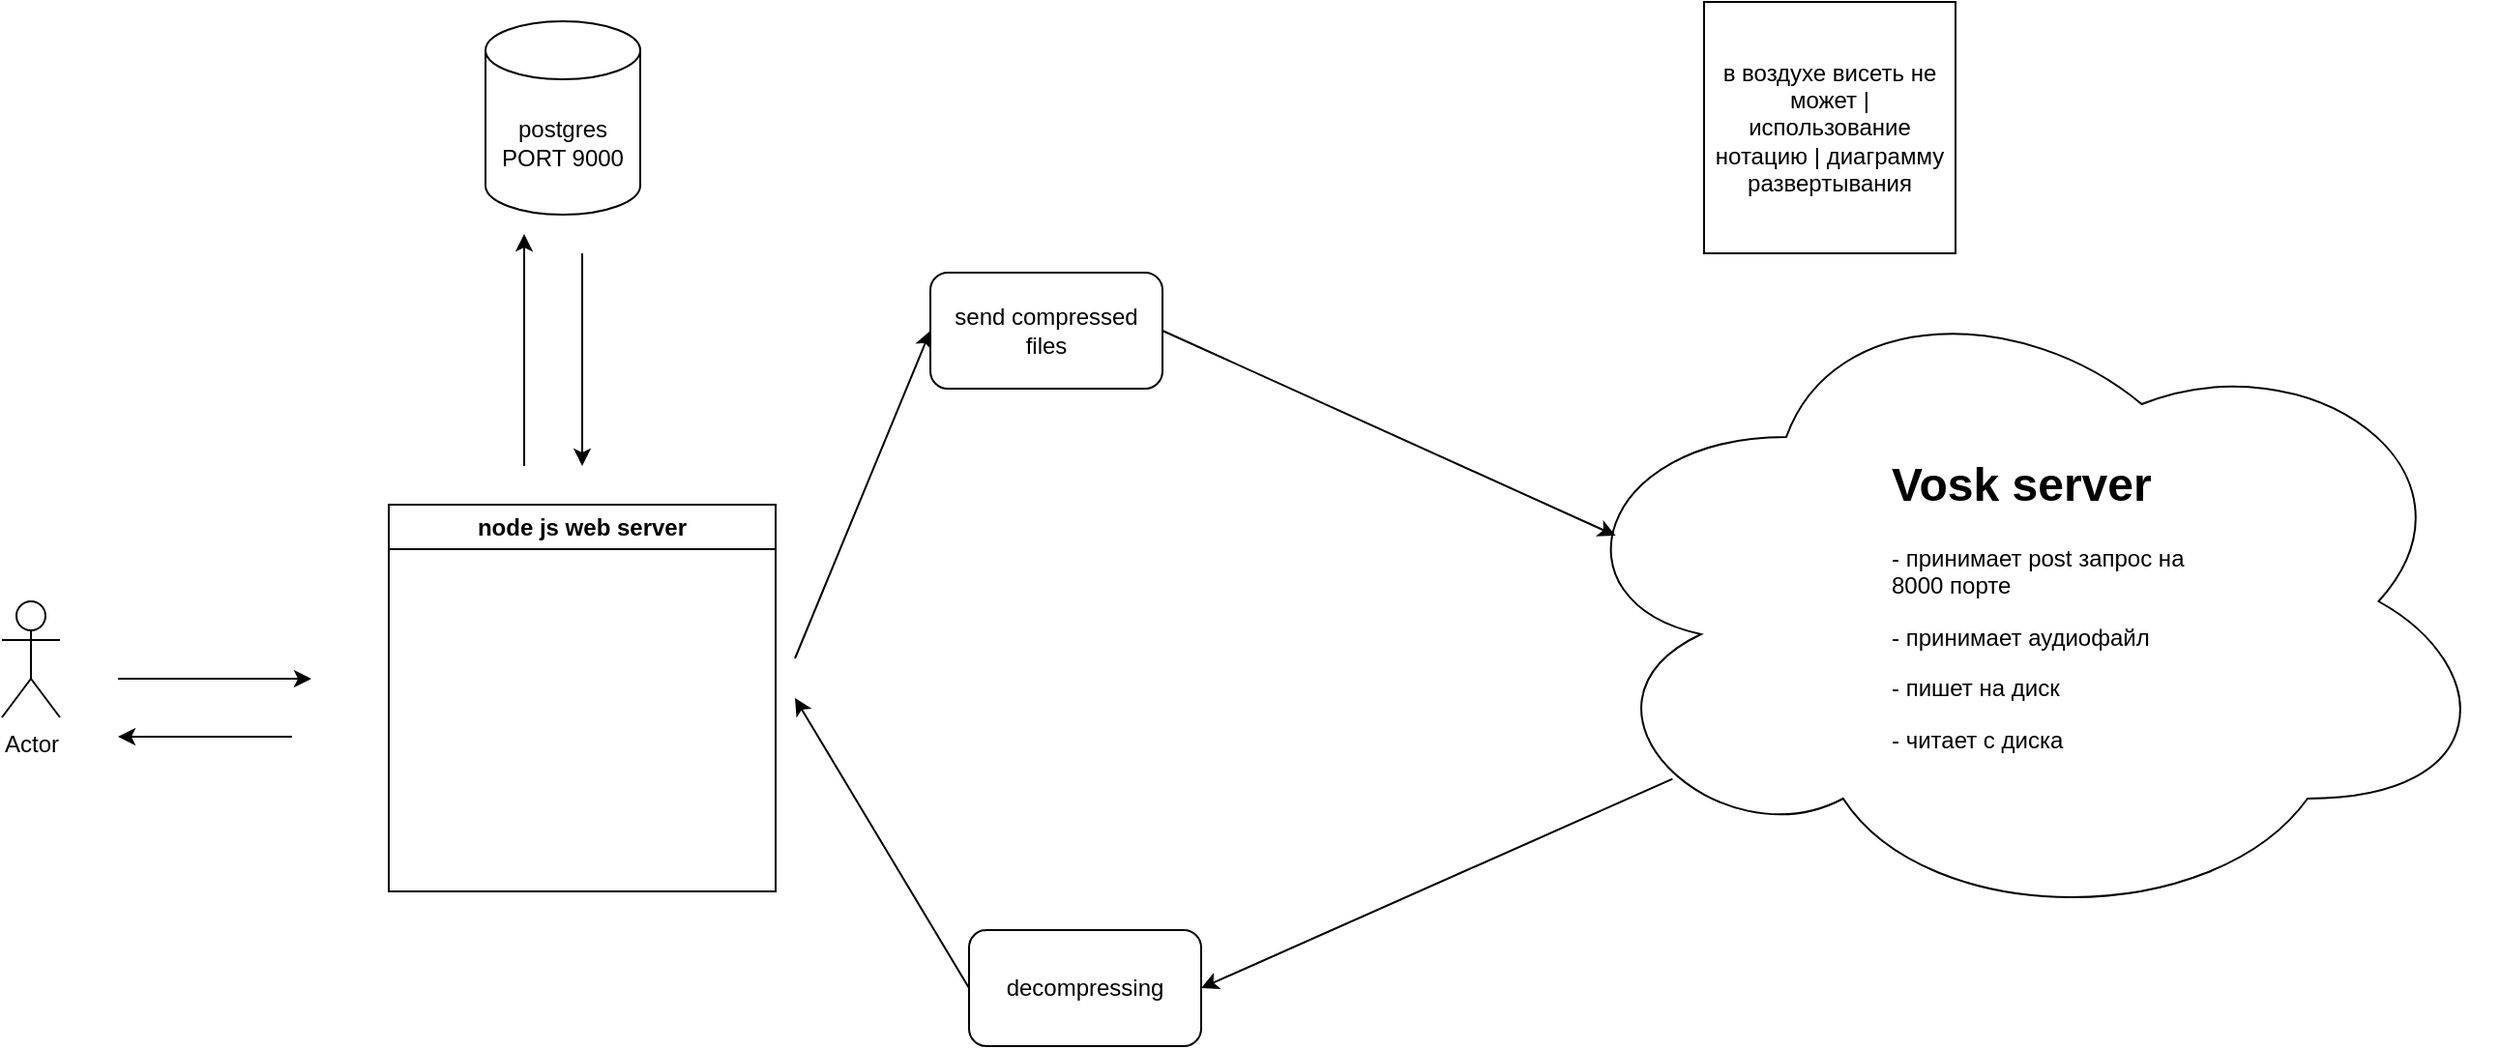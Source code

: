 <mxfile version="22.1.11" type="github">
  <diagram name="Page-1" id="qapHlrJata4IxNeS4Zqt">
    <mxGraphModel dx="1293" dy="845" grid="1" gridSize="10" guides="1" tooltips="1" connect="1" arrows="1" fold="1" page="1" pageScale="1" pageWidth="827" pageHeight="1169" math="0" shadow="0">
      <root>
        <mxCell id="0" />
        <mxCell id="1" parent="0" />
        <mxCell id="-_jK1nT8DZaaPacfazFZ-1" value="Actor" style="shape=umlActor;verticalLabelPosition=bottom;verticalAlign=top;html=1;outlineConnect=0;" vertex="1" parent="1">
          <mxGeometry x="80" y="330" width="30" height="60" as="geometry" />
        </mxCell>
        <mxCell id="-_jK1nT8DZaaPacfazFZ-2" value="" style="ellipse;shape=cloud;whiteSpace=wrap;html=1;" vertex="1" parent="1">
          <mxGeometry x="880" y="160" width="490" height="340" as="geometry" />
        </mxCell>
        <mxCell id="-_jK1nT8DZaaPacfazFZ-3" value="node js web server" style="swimlane;whiteSpace=wrap;html=1;" vertex="1" parent="1">
          <mxGeometry x="280" y="280" width="200" height="200" as="geometry" />
        </mxCell>
        <mxCell id="-_jK1nT8DZaaPacfazFZ-8" value="" style="endArrow=classic;html=1;rounded=0;" edge="1" parent="-_jK1nT8DZaaPacfazFZ-3">
          <mxGeometry width="50" height="50" relative="1" as="geometry">
            <mxPoint x="-50" y="120" as="sourcePoint" />
            <mxPoint x="-140" y="120" as="targetPoint" />
          </mxGeometry>
        </mxCell>
        <mxCell id="-_jK1nT8DZaaPacfazFZ-5" value="" style="endArrow=classic;html=1;rounded=0;" edge="1" parent="1">
          <mxGeometry width="50" height="50" relative="1" as="geometry">
            <mxPoint x="140" y="370" as="sourcePoint" />
            <mxPoint x="240" y="370" as="targetPoint" />
          </mxGeometry>
        </mxCell>
        <mxCell id="-_jK1nT8DZaaPacfazFZ-6" value="" style="endArrow=classic;html=1;rounded=0;entryX=0;entryY=0.5;entryDx=0;entryDy=0;" edge="1" parent="1" target="-_jK1nT8DZaaPacfazFZ-9">
          <mxGeometry width="50" height="50" relative="1" as="geometry">
            <mxPoint x="490" y="359.5" as="sourcePoint" />
            <mxPoint x="740" y="360" as="targetPoint" />
          </mxGeometry>
        </mxCell>
        <mxCell id="-_jK1nT8DZaaPacfazFZ-7" value="" style="endArrow=classic;html=1;rounded=0;exitX=0;exitY=0.5;exitDx=0;exitDy=0;" edge="1" parent="1" source="-_jK1nT8DZaaPacfazFZ-12">
          <mxGeometry width="50" height="50" relative="1" as="geometry">
            <mxPoint x="740" y="380" as="sourcePoint" />
            <mxPoint x="490" y="380" as="targetPoint" />
          </mxGeometry>
        </mxCell>
        <mxCell id="-_jK1nT8DZaaPacfazFZ-9" value="send compressed files" style="rounded=1;whiteSpace=wrap;html=1;" vertex="1" parent="1">
          <mxGeometry x="560" y="160" width="120" height="60" as="geometry" />
        </mxCell>
        <mxCell id="-_jK1nT8DZaaPacfazFZ-10" value="" style="endArrow=classic;html=1;rounded=0;entryX=0.07;entryY=0.4;entryDx=0;entryDy=0;exitX=1;exitY=0.5;exitDx=0;exitDy=0;entryPerimeter=0;" edge="1" parent="1" source="-_jK1nT8DZaaPacfazFZ-9" target="-_jK1nT8DZaaPacfazFZ-2">
          <mxGeometry width="50" height="50" relative="1" as="geometry">
            <mxPoint x="720" y="249.5" as="sourcePoint" />
            <mxPoint x="790" y="80" as="targetPoint" />
          </mxGeometry>
        </mxCell>
        <mxCell id="-_jK1nT8DZaaPacfazFZ-12" value="decompressing" style="rounded=1;whiteSpace=wrap;html=1;" vertex="1" parent="1">
          <mxGeometry x="580" y="500" width="120" height="60" as="geometry" />
        </mxCell>
        <mxCell id="-_jK1nT8DZaaPacfazFZ-15" value="" style="endArrow=classic;html=1;rounded=0;exitX=0.13;exitY=0.77;exitDx=0;exitDy=0;entryX=1;entryY=0.5;entryDx=0;entryDy=0;exitPerimeter=0;" edge="1" parent="1" source="-_jK1nT8DZaaPacfazFZ-2" target="-_jK1nT8DZaaPacfazFZ-12">
          <mxGeometry width="50" height="50" relative="1" as="geometry">
            <mxPoint x="780" y="628" as="sourcePoint" />
            <mxPoint x="887.5" y="530" as="targetPoint" />
          </mxGeometry>
        </mxCell>
        <mxCell id="-_jK1nT8DZaaPacfazFZ-17" value="" style="endArrow=classic;html=1;rounded=0;" edge="1" parent="1">
          <mxGeometry width="50" height="50" relative="1" as="geometry">
            <mxPoint x="350" y="260" as="sourcePoint" />
            <mxPoint x="350" y="140" as="targetPoint" />
          </mxGeometry>
        </mxCell>
        <mxCell id="-_jK1nT8DZaaPacfazFZ-18" value="" style="endArrow=classic;html=1;rounded=0;" edge="1" parent="1">
          <mxGeometry width="50" height="50" relative="1" as="geometry">
            <mxPoint x="380" y="150" as="sourcePoint" />
            <mxPoint x="380" y="260" as="targetPoint" />
          </mxGeometry>
        </mxCell>
        <mxCell id="-_jK1nT8DZaaPacfazFZ-20" value="postgres&lt;br&gt;PORT 9000" style="shape=cylinder3;whiteSpace=wrap;html=1;boundedLbl=1;backgroundOutline=1;size=15;" vertex="1" parent="1">
          <mxGeometry x="330" y="30" width="80" height="100" as="geometry" />
        </mxCell>
        <mxCell id="-_jK1nT8DZaaPacfazFZ-21" value="&lt;h1&gt;Vosk server&lt;/h1&gt;&lt;p&gt;- принимает post запрос на 8000 порте&lt;/p&gt;&lt;p&gt;- принимает аудиофайл&amp;nbsp;&lt;/p&gt;&lt;p&gt;- пишет на диск&lt;/p&gt;&lt;p&gt;- читает с диска&lt;/p&gt;&lt;p&gt;&lt;br&gt;&lt;/p&gt;" style="text;html=1;strokeColor=none;fillColor=none;spacing=5;spacingTop=-20;whiteSpace=wrap;overflow=hidden;rounded=0;" vertex="1" parent="1">
          <mxGeometry x="1052" y="250" width="189" height="180" as="geometry" />
        </mxCell>
        <mxCell id="-_jK1nT8DZaaPacfazFZ-23" value="в воздухе висеть не может | использование нотацию | диаграмму развертывания" style="whiteSpace=wrap;html=1;aspect=fixed;" vertex="1" parent="1">
          <mxGeometry x="960" y="20" width="130" height="130" as="geometry" />
        </mxCell>
      </root>
    </mxGraphModel>
  </diagram>
</mxfile>
